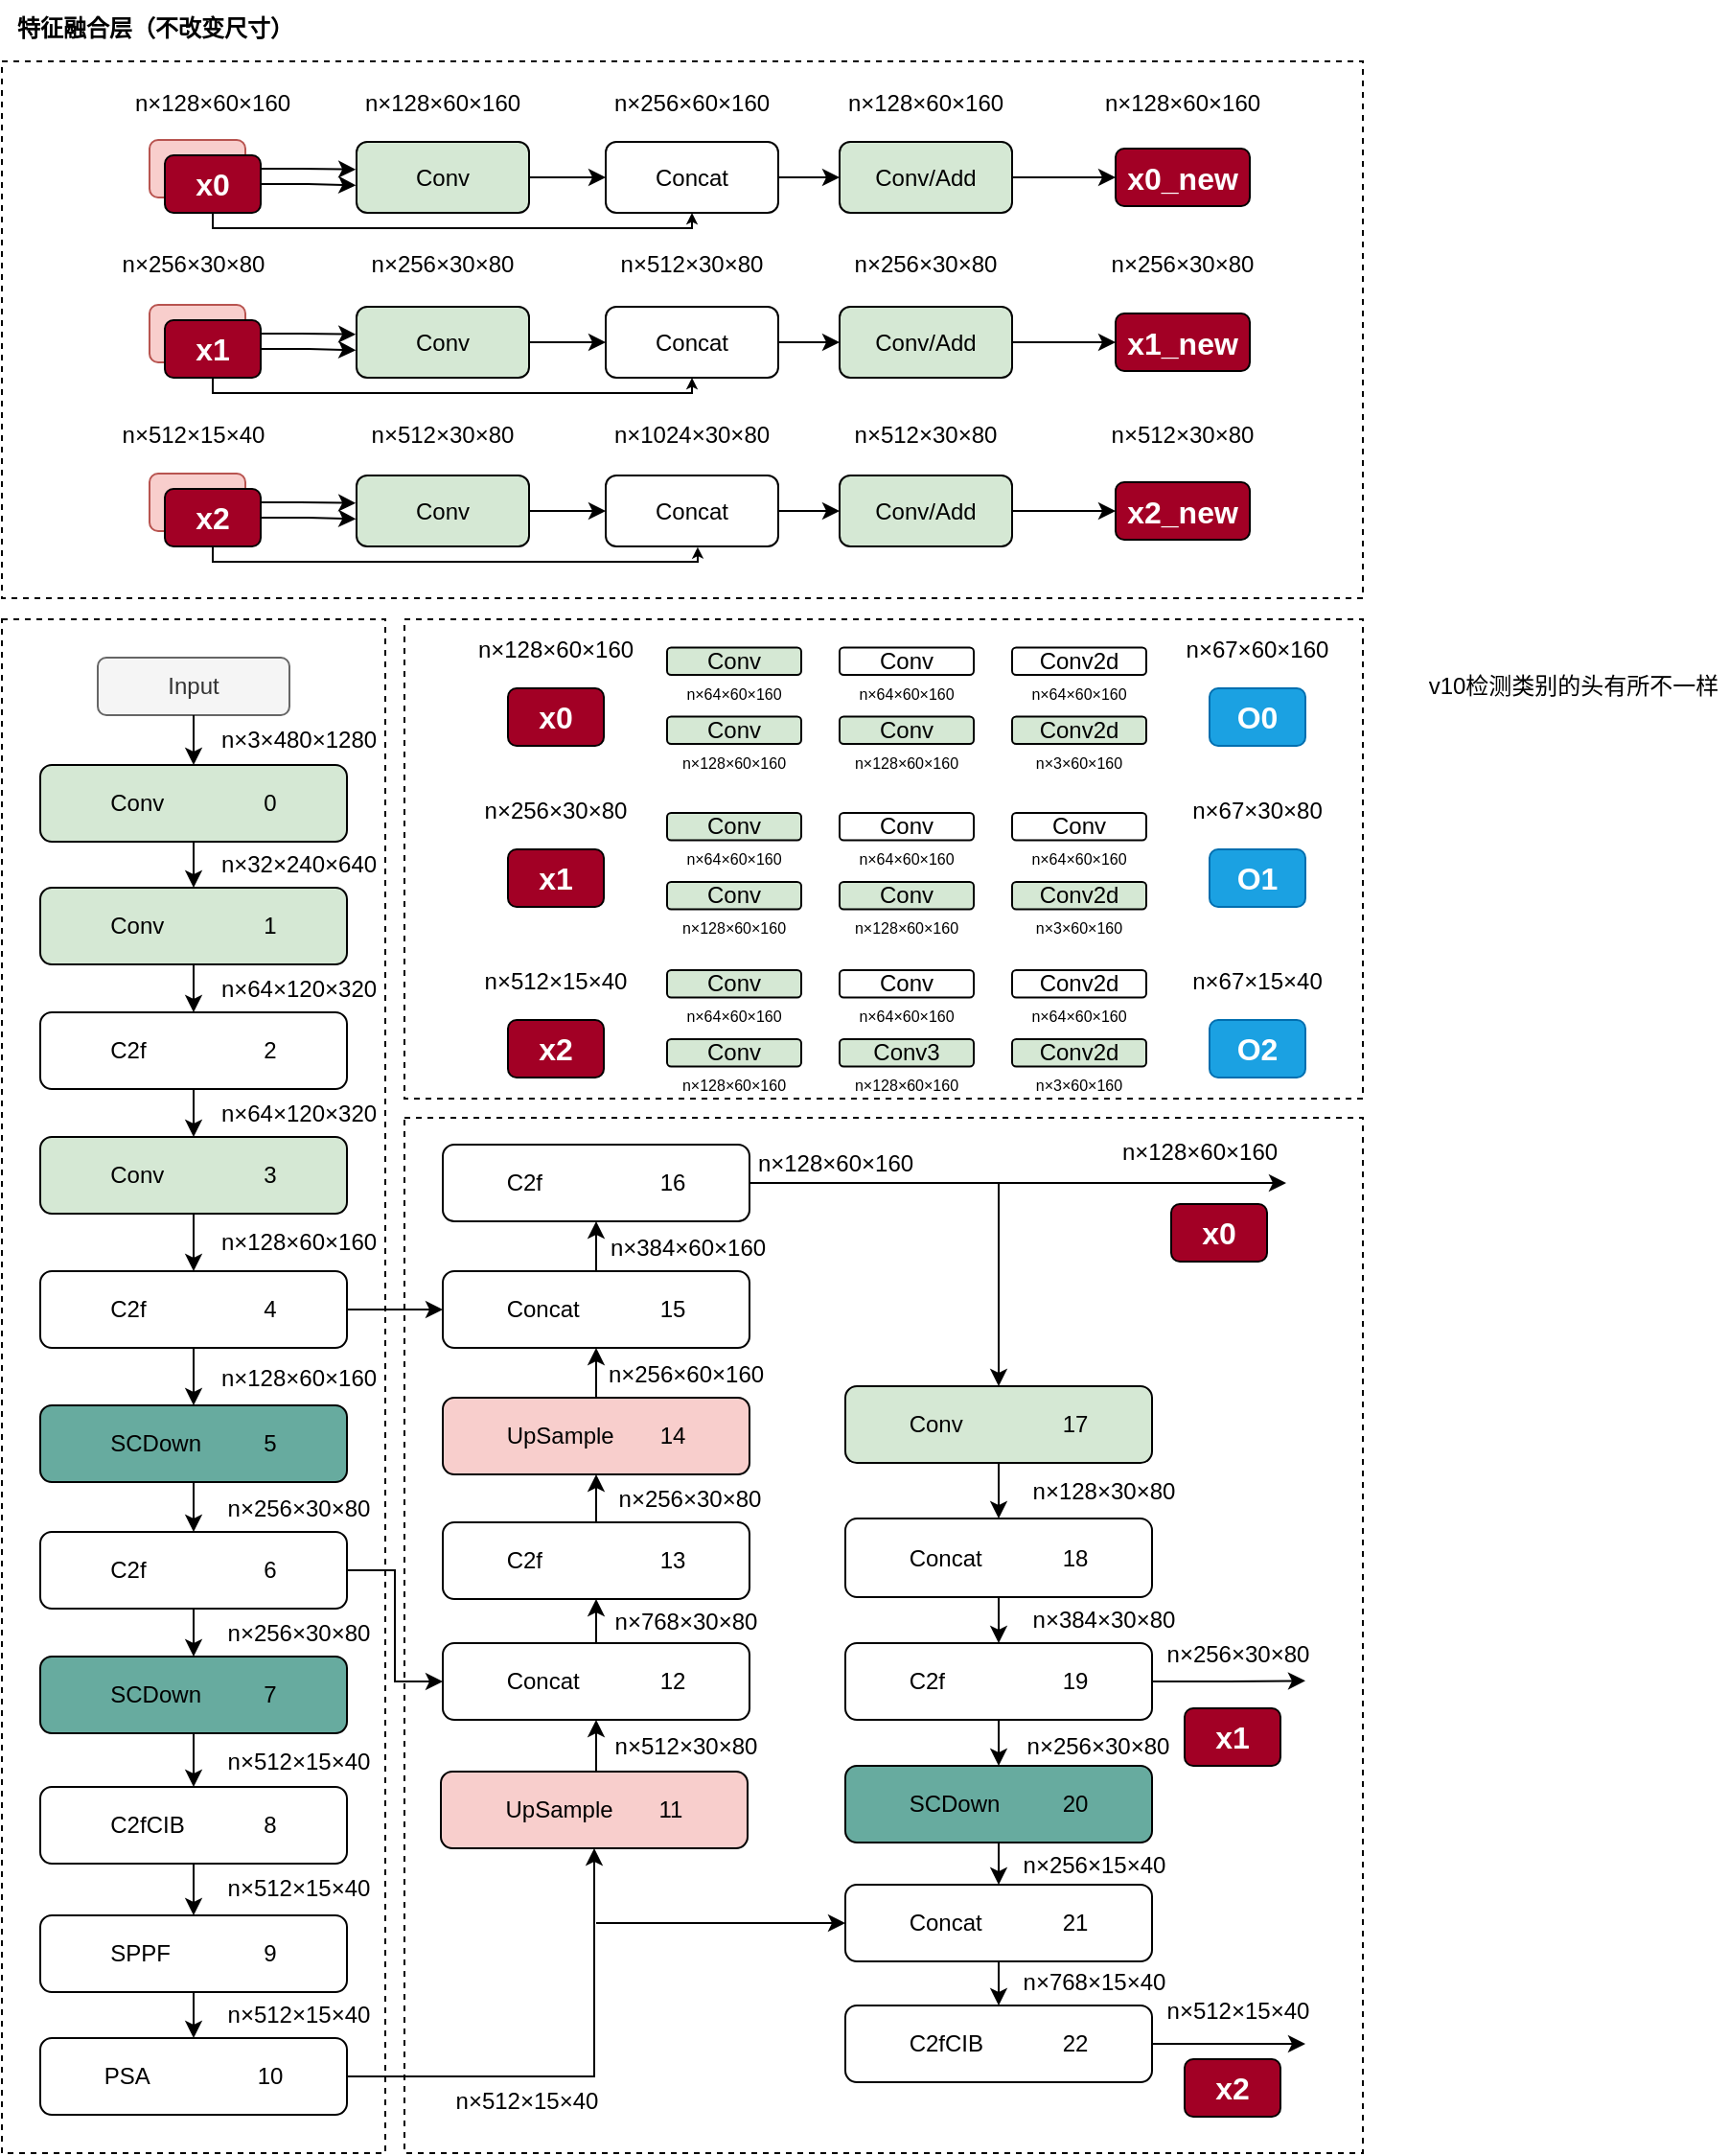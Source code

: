 <mxfile version="24.7.4">
  <diagram name="第 1 页" id="5r2KXyo5y4oEEhp4YL8M">
    <mxGraphModel dx="956" dy="923" grid="0" gridSize="10" guides="1" tooltips="1" connect="1" arrows="1" fold="1" page="0" pageScale="1" pageWidth="827" pageHeight="1169" math="0" shadow="0">
      <root>
        <mxCell id="0" />
        <mxCell id="1" parent="0" />
        <mxCell id="UFTgc7erwkiUBQOWYtQ9-176" value="" style="rounded=0;whiteSpace=wrap;html=1;dashed=1;movable=0;resizable=0;rotatable=0;deletable=0;editable=0;locked=1;connectable=0;" parent="1" vertex="1">
          <mxGeometry x="30" y="-221" width="710" height="280" as="geometry" />
        </mxCell>
        <mxCell id="UFTgc7erwkiUBQOWYtQ9-164" value="" style="rounded=0;whiteSpace=wrap;html=1;dashed=1;movable=1;resizable=1;rotatable=1;deletable=1;editable=1;locked=0;connectable=1;" parent="1" vertex="1">
          <mxGeometry x="240" y="330" width="500" height="540" as="geometry" />
        </mxCell>
        <mxCell id="UFTgc7erwkiUBQOWYtQ9-163" value="" style="rounded=0;whiteSpace=wrap;html=1;dashed=1;movable=1;resizable=1;rotatable=1;deletable=1;editable=1;locked=0;connectable=1;" parent="1" vertex="1">
          <mxGeometry x="30" y="70" width="200" height="800" as="geometry" />
        </mxCell>
        <mxCell id="UFTgc7erwkiUBQOWYtQ9-107" value="" style="rounded=0;whiteSpace=wrap;html=1;dashed=1;movable=1;resizable=1;rotatable=1;deletable=1;editable=1;locked=0;connectable=1;" parent="1" vertex="1">
          <mxGeometry x="240" y="70" width="500" height="250" as="geometry" />
        </mxCell>
        <mxCell id="UFTgc7erwkiUBQOWYtQ9-1" value="Conv&lt;span style=&quot;white-space: pre;&quot;&gt;&#x9;&lt;/span&gt;&lt;span style=&quot;white-space: pre;&quot;&gt;&#x9;&lt;/span&gt;0" style="rounded=1;whiteSpace=wrap;html=1;fillColor=#d5e8d4;strokeColor=#000000;fontFamily=Helvetica;" parent="1" vertex="1">
          <mxGeometry x="50" y="146" width="160" height="40" as="geometry" />
        </mxCell>
        <mxCell id="UFTgc7erwkiUBQOWYtQ9-2" value="Conv&lt;span style=&quot;white-space: pre;&quot;&gt;&#x9;&lt;/span&gt;&lt;span style=&quot;white-space: pre;&quot;&gt;&#x9;&lt;/span&gt;1" style="rounded=1;whiteSpace=wrap;html=1;fillColor=#d5e8d4;strokeColor=#000000;fontFamily=Helvetica;" parent="1" vertex="1">
          <mxGeometry x="50" y="210" width="160" height="40" as="geometry" />
        </mxCell>
        <mxCell id="UFTgc7erwkiUBQOWYtQ9-3" value="C2f&lt;span style=&quot;white-space: pre;&quot;&gt;&#x9;&lt;/span&gt;&lt;span style=&quot;white-space: pre;&quot;&gt;&#x9;&lt;/span&gt;&lt;span style=&quot;white-space: pre;&quot;&gt;&#x9;&lt;/span&gt;2" style="rounded=1;whiteSpace=wrap;html=1;fontFamily=Helvetica;" parent="1" vertex="1">
          <mxGeometry x="50" y="275" width="160" height="40" as="geometry" />
        </mxCell>
        <mxCell id="UFTgc7erwkiUBQOWYtQ9-4" value="" style="endArrow=classic;html=1;rounded=0;exitX=0.5;exitY=1;exitDx=0;exitDy=0;entryX=0.5;entryY=0;entryDx=0;entryDy=0;fontFamily=Helvetica;" parent="1" source="UFTgc7erwkiUBQOWYtQ9-1" target="UFTgc7erwkiUBQOWYtQ9-2" edge="1">
          <mxGeometry width="50" height="50" relative="1" as="geometry">
            <mxPoint x="300" y="280" as="sourcePoint" />
            <mxPoint x="350" y="230" as="targetPoint" />
          </mxGeometry>
        </mxCell>
        <mxCell id="UFTgc7erwkiUBQOWYtQ9-5" value="" style="endArrow=classic;html=1;rounded=0;exitX=0.5;exitY=1;exitDx=0;exitDy=0;entryX=0.5;entryY=0;entryDx=0;entryDy=0;fontFamily=Helvetica;" parent="1" source="UFTgc7erwkiUBQOWYtQ9-2" target="UFTgc7erwkiUBQOWYtQ9-3" edge="1">
          <mxGeometry width="50" height="50" relative="1" as="geometry">
            <mxPoint x="129.76" y="280" as="sourcePoint" />
            <mxPoint x="150" y="300" as="targetPoint" />
          </mxGeometry>
        </mxCell>
        <mxCell id="UFTgc7erwkiUBQOWYtQ9-7" value="n×32×240×640" style="text;html=1;align=center;verticalAlign=middle;whiteSpace=wrap;rounded=0;fontFamily=Helvetica;" parent="1" vertex="1">
          <mxGeometry x="140" y="188" width="90" height="20" as="geometry" />
        </mxCell>
        <mxCell id="UFTgc7erwkiUBQOWYtQ9-8" value="n×64×120×320" style="text;html=1;align=center;verticalAlign=middle;whiteSpace=wrap;rounded=0;fontFamily=Helvetica;" parent="1" vertex="1">
          <mxGeometry x="140" y="253" width="90" height="20" as="geometry" />
        </mxCell>
        <mxCell id="UFTgc7erwkiUBQOWYtQ9-9" value="n×3×480×1280" style="text;html=1;align=center;verticalAlign=middle;whiteSpace=wrap;rounded=0;fontFamily=Helvetica;" parent="1" vertex="1">
          <mxGeometry x="140" y="123" width="90" height="20" as="geometry" />
        </mxCell>
        <mxCell id="UFTgc7erwkiUBQOWYtQ9-10" value="Input" style="rounded=1;whiteSpace=wrap;html=1;fontFamily=Helvetica;fillColor=#f5f5f5;fontColor=#333333;strokeColor=#666666;" parent="1" vertex="1">
          <mxGeometry x="80" y="90" width="100" height="30" as="geometry" />
        </mxCell>
        <mxCell id="UFTgc7erwkiUBQOWYtQ9-11" value="" style="endArrow=classic;html=1;rounded=0;exitX=0.5;exitY=1;exitDx=0;exitDy=0;entryX=0.5;entryY=0;entryDx=0;entryDy=0;fontFamily=Helvetica;" parent="1" source="UFTgc7erwkiUBQOWYtQ9-10" target="UFTgc7erwkiUBQOWYtQ9-1" edge="1">
          <mxGeometry width="50" height="50" relative="1" as="geometry">
            <mxPoint x="49.43" y="100" as="sourcePoint" />
            <mxPoint x="49.43" y="140" as="targetPoint" />
          </mxGeometry>
        </mxCell>
        <mxCell id="UFTgc7erwkiUBQOWYtQ9-20" value="" style="edgeStyle=orthogonalEdgeStyle;rounded=0;orthogonalLoop=1;jettySize=auto;html=1;fontFamily=Helvetica;" parent="1" source="UFTgc7erwkiUBQOWYtQ9-12" target="UFTgc7erwkiUBQOWYtQ9-19" edge="1">
          <mxGeometry relative="1" as="geometry" />
        </mxCell>
        <mxCell id="UFTgc7erwkiUBQOWYtQ9-12" value="Conv&lt;span style=&quot;white-space: pre;&quot;&gt;&#x9;&lt;/span&gt;&lt;span style=&quot;white-space: pre;&quot;&gt;&#x9;&lt;/span&gt;3" style="rounded=1;whiteSpace=wrap;html=1;fillColor=#d5e8d4;strokeColor=#000000;fontFamily=Helvetica;" parent="1" vertex="1">
          <mxGeometry x="50" y="340" width="160" height="40" as="geometry" />
        </mxCell>
        <mxCell id="UFTgc7erwkiUBQOWYtQ9-13" value="" style="endArrow=classic;html=1;rounded=0;exitX=0.5;exitY=1;exitDx=0;exitDy=0;entryX=0.5;entryY=0;entryDx=0;entryDy=0;fontFamily=Helvetica;" parent="1" source="UFTgc7erwkiUBQOWYtQ9-3" target="UFTgc7erwkiUBQOWYtQ9-12" edge="1">
          <mxGeometry width="50" height="50" relative="1" as="geometry">
            <mxPoint x="129.71" y="340" as="sourcePoint" />
            <mxPoint x="130" y="370" as="targetPoint" />
          </mxGeometry>
        </mxCell>
        <mxCell id="UFTgc7erwkiUBQOWYtQ9-14" value="n×64×120×320" style="text;html=1;align=center;verticalAlign=middle;whiteSpace=wrap;rounded=0;fontFamily=Helvetica;" parent="1" vertex="1">
          <mxGeometry x="140" y="318" width="90" height="20" as="geometry" />
        </mxCell>
        <mxCell id="UFTgc7erwkiUBQOWYtQ9-22" value="" style="edgeStyle=orthogonalEdgeStyle;rounded=0;orthogonalLoop=1;jettySize=auto;html=1;fontFamily=Helvetica;" parent="1" source="UFTgc7erwkiUBQOWYtQ9-19" target="UFTgc7erwkiUBQOWYtQ9-21" edge="1">
          <mxGeometry relative="1" as="geometry" />
        </mxCell>
        <mxCell id="UFTgc7erwkiUBQOWYtQ9-60" style="edgeStyle=orthogonalEdgeStyle;rounded=0;orthogonalLoop=1;jettySize=auto;html=1;exitX=1;exitY=0.5;exitDx=0;exitDy=0;entryX=0;entryY=0.5;entryDx=0;entryDy=0;" parent="1" source="UFTgc7erwkiUBQOWYtQ9-19" target="UFTgc7erwkiUBQOWYtQ9-48" edge="1">
          <mxGeometry relative="1" as="geometry" />
        </mxCell>
        <mxCell id="UFTgc7erwkiUBQOWYtQ9-19" value="C2f&lt;span style=&quot;white-space: pre;&quot;&gt;&#x9;&lt;/span&gt;&lt;span style=&quot;white-space: pre;&quot;&gt;&#x9;&lt;/span&gt;&lt;span style=&quot;white-space: pre;&quot;&gt;&#x9;&lt;/span&gt;4" style="rounded=1;whiteSpace=wrap;html=1;fontFamily=Helvetica;" parent="1" vertex="1">
          <mxGeometry x="50" y="410" width="160" height="40" as="geometry" />
        </mxCell>
        <mxCell id="UFTgc7erwkiUBQOWYtQ9-24" value="" style="edgeStyle=orthogonalEdgeStyle;rounded=0;orthogonalLoop=1;jettySize=auto;html=1;fontFamily=Helvetica;" parent="1" source="UFTgc7erwkiUBQOWYtQ9-21" target="UFTgc7erwkiUBQOWYtQ9-23" edge="1">
          <mxGeometry relative="1" as="geometry" />
        </mxCell>
        <mxCell id="UFTgc7erwkiUBQOWYtQ9-21" value="SCDown&lt;span style=&quot;white-space: pre;&quot;&gt;&#x9;&lt;/span&gt;&lt;span style=&quot;white-space: pre;&quot;&gt;&#x9;&lt;/span&gt;5" style="rounded=1;whiteSpace=wrap;html=1;fillColor=#67AB9F;strokeColor=#000000;fontFamily=Helvetica;" parent="1" vertex="1">
          <mxGeometry x="50" y="480" width="160" height="40" as="geometry" />
        </mxCell>
        <mxCell id="UFTgc7erwkiUBQOWYtQ9-29" value="" style="edgeStyle=orthogonalEdgeStyle;rounded=0;orthogonalLoop=1;jettySize=auto;html=1;fontFamily=Helvetica;" parent="1" source="UFTgc7erwkiUBQOWYtQ9-23" target="UFTgc7erwkiUBQOWYtQ9-28" edge="1">
          <mxGeometry relative="1" as="geometry" />
        </mxCell>
        <mxCell id="UFTgc7erwkiUBQOWYtQ9-84" style="edgeStyle=orthogonalEdgeStyle;rounded=0;orthogonalLoop=1;jettySize=auto;html=1;exitX=1;exitY=0.5;exitDx=0;exitDy=0;entryX=0;entryY=0.5;entryDx=0;entryDy=0;" parent="1" source="UFTgc7erwkiUBQOWYtQ9-23" target="UFTgc7erwkiUBQOWYtQ9-45" edge="1">
          <mxGeometry relative="1" as="geometry" />
        </mxCell>
        <mxCell id="UFTgc7erwkiUBQOWYtQ9-23" value="C2f&lt;span style=&quot;white-space: pre;&quot;&gt;&#x9;&lt;/span&gt;&lt;span style=&quot;white-space: pre;&quot;&gt;&#x9;&lt;/span&gt;&lt;span style=&quot;white-space: pre;&quot;&gt;&#x9;&lt;/span&gt;6" style="rounded=1;whiteSpace=wrap;html=1;fontFamily=Helvetica;" parent="1" vertex="1">
          <mxGeometry x="50" y="546" width="160" height="40" as="geometry" />
        </mxCell>
        <mxCell id="UFTgc7erwkiUBQOWYtQ9-25" value="n×128×60×160" style="text;html=1;align=center;verticalAlign=middle;whiteSpace=wrap;rounded=0;fontFamily=Helvetica;" parent="1" vertex="1">
          <mxGeometry x="140" y="385" width="90" height="20" as="geometry" />
        </mxCell>
        <mxCell id="UFTgc7erwkiUBQOWYtQ9-26" value="n×128×60×160" style="text;html=1;align=center;verticalAlign=middle;whiteSpace=wrap;rounded=0;fontFamily=Helvetica;" parent="1" vertex="1">
          <mxGeometry x="140" y="456" width="90" height="20" as="geometry" />
        </mxCell>
        <mxCell id="UFTgc7erwkiUBQOWYtQ9-27" value="n×256×30×80" style="text;html=1;align=center;verticalAlign=middle;whiteSpace=wrap;rounded=0;fontFamily=Helvetica;" parent="1" vertex="1">
          <mxGeometry x="140" y="524" width="90" height="20" as="geometry" />
        </mxCell>
        <mxCell id="UFTgc7erwkiUBQOWYtQ9-31" value="" style="edgeStyle=orthogonalEdgeStyle;rounded=0;orthogonalLoop=1;jettySize=auto;html=1;fontFamily=Helvetica;" parent="1" source="UFTgc7erwkiUBQOWYtQ9-28" target="UFTgc7erwkiUBQOWYtQ9-30" edge="1">
          <mxGeometry relative="1" as="geometry" />
        </mxCell>
        <mxCell id="UFTgc7erwkiUBQOWYtQ9-28" value="SCDown&lt;span style=&quot;white-space: pre;&quot;&gt;&#x9;&lt;/span&gt;&lt;span style=&quot;white-space: pre;&quot;&gt;&#x9;&lt;/span&gt;7" style="rounded=1;whiteSpace=wrap;html=1;fontFamily=Helvetica;fillColor=#67AB9F;strokeColor=#000000;" parent="1" vertex="1">
          <mxGeometry x="50" y="611" width="160" height="40" as="geometry" />
        </mxCell>
        <mxCell id="UFTgc7erwkiUBQOWYtQ9-33" value="" style="edgeStyle=orthogonalEdgeStyle;rounded=0;orthogonalLoop=1;jettySize=auto;html=1;fontFamily=Helvetica;" parent="1" source="UFTgc7erwkiUBQOWYtQ9-30" target="UFTgc7erwkiUBQOWYtQ9-32" edge="1">
          <mxGeometry relative="1" as="geometry" />
        </mxCell>
        <mxCell id="UFTgc7erwkiUBQOWYtQ9-30" value="C2fCIB&lt;span style=&quot;white-space: pre;&quot;&gt;&#x9;&lt;/span&gt;&lt;span style=&quot;white-space: pre;&quot;&gt;&#x9;&lt;/span&gt;8" style="rounded=1;whiteSpace=wrap;html=1;fontFamily=Helvetica;" parent="1" vertex="1">
          <mxGeometry x="50" y="679" width="160" height="40" as="geometry" />
        </mxCell>
        <mxCell id="UFTgc7erwkiUBQOWYtQ9-38" value="" style="edgeStyle=orthogonalEdgeStyle;rounded=0;orthogonalLoop=1;jettySize=auto;html=1;" parent="1" source="UFTgc7erwkiUBQOWYtQ9-32" target="UFTgc7erwkiUBQOWYtQ9-37" edge="1">
          <mxGeometry relative="1" as="geometry" />
        </mxCell>
        <mxCell id="UFTgc7erwkiUBQOWYtQ9-32" value="SPPF&lt;span style=&quot;white-space: pre;&quot;&gt;&#x9;&lt;/span&gt;&lt;span style=&quot;white-space: pre;&quot;&gt;&#x9;&lt;/span&gt;9" style="rounded=1;whiteSpace=wrap;html=1;fontFamily=Helvetica;" parent="1" vertex="1">
          <mxGeometry x="50" y="746" width="160" height="40" as="geometry" />
        </mxCell>
        <mxCell id="UFTgc7erwkiUBQOWYtQ9-34" value="n×256×30×80" style="text;html=1;align=center;verticalAlign=middle;whiteSpace=wrap;rounded=0;fontFamily=Helvetica;" parent="1" vertex="1">
          <mxGeometry x="140" y="589" width="90" height="20" as="geometry" />
        </mxCell>
        <mxCell id="UFTgc7erwkiUBQOWYtQ9-35" value="n×512×15×40" style="text;html=1;align=center;verticalAlign=middle;whiteSpace=wrap;rounded=0;fontFamily=Helvetica;" parent="1" vertex="1">
          <mxGeometry x="140" y="656" width="90" height="20" as="geometry" />
        </mxCell>
        <mxCell id="UFTgc7erwkiUBQOWYtQ9-36" value="n×512×15×40" style="text;html=1;align=center;verticalAlign=middle;whiteSpace=wrap;rounded=0;fontFamily=Helvetica;" parent="1" vertex="1">
          <mxGeometry x="140" y="722" width="90" height="20" as="geometry" />
        </mxCell>
        <mxCell id="UFTgc7erwkiUBQOWYtQ9-82" style="edgeStyle=orthogonalEdgeStyle;rounded=0;orthogonalLoop=1;jettySize=auto;html=1;exitX=1;exitY=0.5;exitDx=0;exitDy=0;entryX=0.5;entryY=1;entryDx=0;entryDy=0;" parent="1" source="UFTgc7erwkiUBQOWYtQ9-37" target="UFTgc7erwkiUBQOWYtQ9-42" edge="1">
          <mxGeometry relative="1" as="geometry" />
        </mxCell>
        <mxCell id="UFTgc7erwkiUBQOWYtQ9-37" value="PSA&lt;span style=&quot;white-space: pre;&quot;&gt;&#x9;&lt;/span&gt;&lt;span style=&quot;white-space: pre;&quot;&gt;&#x9;&lt;/span&gt;&lt;span style=&quot;white-space: pre;&quot;&gt;&#x9;&lt;/span&gt;10" style="rounded=1;whiteSpace=wrap;html=1;fontFamily=Helvetica;" parent="1" vertex="1">
          <mxGeometry x="50" y="810" width="160" height="40" as="geometry" />
        </mxCell>
        <mxCell id="UFTgc7erwkiUBQOWYtQ9-40" value="n×512×15×40" style="text;html=1;align=center;verticalAlign=middle;whiteSpace=wrap;rounded=0;fontFamily=Helvetica;" parent="1" vertex="1">
          <mxGeometry x="140" y="788" width="90" height="20" as="geometry" />
        </mxCell>
        <mxCell id="UFTgc7erwkiUBQOWYtQ9-41" value="n×512×15×40" style="text;html=1;align=center;verticalAlign=middle;whiteSpace=wrap;rounded=0;fontFamily=Helvetica;" parent="1" vertex="1">
          <mxGeometry x="259" y="833" width="90" height="20" as="geometry" />
        </mxCell>
        <mxCell id="UFTgc7erwkiUBQOWYtQ9-51" style="edgeStyle=orthogonalEdgeStyle;rounded=0;orthogonalLoop=1;jettySize=auto;html=1;exitX=0.5;exitY=0;exitDx=0;exitDy=0;entryX=0.5;entryY=1;entryDx=0;entryDy=0;" parent="1" source="UFTgc7erwkiUBQOWYtQ9-42" target="UFTgc7erwkiUBQOWYtQ9-45" edge="1">
          <mxGeometry relative="1" as="geometry" />
        </mxCell>
        <mxCell id="UFTgc7erwkiUBQOWYtQ9-42" value="UpSample&lt;span style=&quot;white-space: pre;&quot;&gt;&#x9;&lt;/span&gt;11" style="rounded=1;whiteSpace=wrap;html=1;fontFamily=Helvetica;fillColor=#f8cecc;strokeColor=#000000;" parent="1" vertex="1">
          <mxGeometry x="259" y="671" width="160" height="40" as="geometry" />
        </mxCell>
        <mxCell id="UFTgc7erwkiUBQOWYtQ9-54" style="edgeStyle=orthogonalEdgeStyle;rounded=0;orthogonalLoop=1;jettySize=auto;html=1;exitX=0.5;exitY=0;exitDx=0;exitDy=0;entryX=0.5;entryY=1;entryDx=0;entryDy=0;" parent="1" source="UFTgc7erwkiUBQOWYtQ9-44" target="UFTgc7erwkiUBQOWYtQ9-46" edge="1">
          <mxGeometry relative="1" as="geometry" />
        </mxCell>
        <mxCell id="UFTgc7erwkiUBQOWYtQ9-44" value="&lt;span style=&quot;white-space: pre;&quot;&gt;&lt;span style=&quot;white-space: pre;&quot;&gt;C&lt;/span&gt;2f&lt;span style=&quot;white-space: pre;&quot;&gt;&#x9;&lt;/span&gt;&lt;span style=&quot;white-space: pre;&quot;&gt;&#x9;&lt;/span&gt;&#x9;&lt;/span&gt;13" style="rounded=1;whiteSpace=wrap;html=1;fontFamily=Helvetica;" parent="1" vertex="1">
          <mxGeometry x="260" y="541" width="160" height="40" as="geometry" />
        </mxCell>
        <mxCell id="UFTgc7erwkiUBQOWYtQ9-52" style="edgeStyle=orthogonalEdgeStyle;rounded=0;orthogonalLoop=1;jettySize=auto;html=1;exitX=0.5;exitY=0;exitDx=0;exitDy=0;entryX=0.5;entryY=1;entryDx=0;entryDy=0;" parent="1" source="UFTgc7erwkiUBQOWYtQ9-45" target="UFTgc7erwkiUBQOWYtQ9-44" edge="1">
          <mxGeometry relative="1" as="geometry" />
        </mxCell>
        <mxCell id="UFTgc7erwkiUBQOWYtQ9-45" value="Concat&lt;span style=&quot;white-space: pre;&quot;&gt;&#x9;&lt;/span&gt;&lt;span style=&quot;white-space: pre;&quot;&gt;&#x9;&lt;/span&gt;12" style="rounded=1;whiteSpace=wrap;html=1;fontFamily=Helvetica;" parent="1" vertex="1">
          <mxGeometry x="260" y="604" width="160" height="40" as="geometry" />
        </mxCell>
        <mxCell id="UFTgc7erwkiUBQOWYtQ9-49" style="edgeStyle=orthogonalEdgeStyle;rounded=0;orthogonalLoop=1;jettySize=auto;html=1;exitX=0.5;exitY=0;exitDx=0;exitDy=0;entryX=0.5;entryY=1;entryDx=0;entryDy=0;" parent="1" source="UFTgc7erwkiUBQOWYtQ9-46" target="UFTgc7erwkiUBQOWYtQ9-48" edge="1">
          <mxGeometry relative="1" as="geometry" />
        </mxCell>
        <mxCell id="UFTgc7erwkiUBQOWYtQ9-46" value="UpSample&lt;span style=&quot;white-space: pre;&quot;&gt;&#x9;&lt;/span&gt;14" style="rounded=1;whiteSpace=wrap;html=1;fontFamily=Helvetica;fillColor=#f8cecc;strokeColor=#000000;" parent="1" vertex="1">
          <mxGeometry x="260" y="476" width="160" height="40" as="geometry" />
        </mxCell>
        <mxCell id="UFTgc7erwkiUBQOWYtQ9-85" style="edgeStyle=orthogonalEdgeStyle;rounded=0;orthogonalLoop=1;jettySize=auto;html=1;exitX=1;exitY=0.5;exitDx=0;exitDy=0;entryX=0.5;entryY=0;entryDx=0;entryDy=0;" parent="1" source="UFTgc7erwkiUBQOWYtQ9-47" target="UFTgc7erwkiUBQOWYtQ9-65" edge="1">
          <mxGeometry relative="1" as="geometry" />
        </mxCell>
        <mxCell id="UFTgc7erwkiUBQOWYtQ9-166" style="edgeStyle=orthogonalEdgeStyle;rounded=0;orthogonalLoop=1;jettySize=auto;html=1;exitX=1;exitY=0.5;exitDx=0;exitDy=0;" parent="1" source="UFTgc7erwkiUBQOWYtQ9-47" edge="1">
          <mxGeometry relative="1" as="geometry">
            <mxPoint x="700" y="364" as="targetPoint" />
          </mxGeometry>
        </mxCell>
        <mxCell id="UFTgc7erwkiUBQOWYtQ9-47" value="&lt;span style=&quot;white-space: pre;&quot;&gt;&lt;span style=&quot;white-space: pre;&quot;&gt;C&lt;/span&gt;2f&lt;span style=&quot;white-space: pre;&quot;&gt;&#x9;&lt;/span&gt;&lt;span style=&quot;white-space: pre;&quot;&gt;&#x9;&lt;/span&gt;&#x9;&lt;/span&gt;16" style="rounded=1;whiteSpace=wrap;html=1;fontFamily=Helvetica;" parent="1" vertex="1">
          <mxGeometry x="260" y="344" width="160" height="40" as="geometry" />
        </mxCell>
        <mxCell id="UFTgc7erwkiUBQOWYtQ9-50" style="edgeStyle=orthogonalEdgeStyle;rounded=0;orthogonalLoop=1;jettySize=auto;html=1;exitX=0.5;exitY=0;exitDx=0;exitDy=0;entryX=0.5;entryY=1;entryDx=0;entryDy=0;" parent="1" target="UFTgc7erwkiUBQOWYtQ9-47" edge="1">
          <mxGeometry relative="1" as="geometry">
            <mxPoint x="340" y="418" as="sourcePoint" />
          </mxGeometry>
        </mxCell>
        <mxCell id="UFTgc7erwkiUBQOWYtQ9-48" value="Concat&lt;span style=&quot;white-space: pre;&quot;&gt;&#x9;&lt;/span&gt;&lt;span style=&quot;white-space: pre;&quot;&gt;&#x9;&lt;/span&gt;15" style="rounded=1;whiteSpace=wrap;html=1;fontFamily=Helvetica;" parent="1" vertex="1">
          <mxGeometry x="260" y="410" width="160" height="40" as="geometry" />
        </mxCell>
        <mxCell id="UFTgc7erwkiUBQOWYtQ9-55" value="n×512×30×80" style="text;html=1;align=center;verticalAlign=middle;whiteSpace=wrap;rounded=0;fontFamily=Helvetica;" parent="1" vertex="1">
          <mxGeometry x="342" y="648" width="90" height="20" as="geometry" />
        </mxCell>
        <mxCell id="UFTgc7erwkiUBQOWYtQ9-56" value="n×768×30×80" style="text;html=1;align=center;verticalAlign=middle;whiteSpace=wrap;rounded=0;fontFamily=Helvetica;" parent="1" vertex="1">
          <mxGeometry x="342" y="583" width="90" height="20" as="geometry" />
        </mxCell>
        <mxCell id="UFTgc7erwkiUBQOWYtQ9-57" value="n×256×30×80" style="text;html=1;align=center;verticalAlign=middle;whiteSpace=wrap;rounded=0;fontFamily=Helvetica;" parent="1" vertex="1">
          <mxGeometry x="344" y="519" width="90" height="20" as="geometry" />
        </mxCell>
        <mxCell id="UFTgc7erwkiUBQOWYtQ9-58" value="n×256×60×160" style="text;html=1;align=center;verticalAlign=middle;whiteSpace=wrap;rounded=0;fontFamily=Helvetica;" parent="1" vertex="1">
          <mxGeometry x="342" y="454" width="90" height="20" as="geometry" />
        </mxCell>
        <mxCell id="UFTgc7erwkiUBQOWYtQ9-59" value="n×384×60×160" style="text;html=1;align=center;verticalAlign=middle;whiteSpace=wrap;rounded=0;fontFamily=Helvetica;" parent="1" vertex="1">
          <mxGeometry x="343" y="388" width="90" height="20" as="geometry" />
        </mxCell>
        <mxCell id="UFTgc7erwkiUBQOWYtQ9-61" value="n×128×60×160" style="text;html=1;align=center;verticalAlign=middle;whiteSpace=wrap;rounded=0;fontFamily=Helvetica;" parent="1" vertex="1">
          <mxGeometry x="420" y="344" width="90" height="20" as="geometry" />
        </mxCell>
        <mxCell id="UFTgc7erwkiUBQOWYtQ9-75" style="edgeStyle=orthogonalEdgeStyle;rounded=0;orthogonalLoop=1;jettySize=auto;html=1;exitX=0.5;exitY=1;exitDx=0;exitDy=0;entryX=0.5;entryY=0;entryDx=0;entryDy=0;" parent="1" source="UFTgc7erwkiUBQOWYtQ9-64" target="UFTgc7erwkiUBQOWYtQ9-68" edge="1">
          <mxGeometry relative="1" as="geometry" />
        </mxCell>
        <mxCell id="UFTgc7erwkiUBQOWYtQ9-167" style="edgeStyle=orthogonalEdgeStyle;rounded=0;orthogonalLoop=1;jettySize=auto;html=1;exitX=1;exitY=0.5;exitDx=0;exitDy=0;" parent="1" source="UFTgc7erwkiUBQOWYtQ9-64" edge="1">
          <mxGeometry relative="1" as="geometry">
            <mxPoint x="710" y="623.667" as="targetPoint" />
          </mxGeometry>
        </mxCell>
        <mxCell id="UFTgc7erwkiUBQOWYtQ9-64" value="C2f&lt;span style=&quot;white-space: pre;&quot;&gt;&#x9;&lt;span style=&quot;white-space: pre;&quot;&gt;&#x9;&lt;/span&gt;&lt;/span&gt;&lt;span style=&quot;white-space: pre;&quot;&gt;&#x9;&lt;/span&gt;19" style="rounded=1;whiteSpace=wrap;html=1;fontFamily=Helvetica;" parent="1" vertex="1">
          <mxGeometry x="470" y="604" width="160" height="40" as="geometry" />
        </mxCell>
        <mxCell id="UFTgc7erwkiUBQOWYtQ9-71" style="edgeStyle=orthogonalEdgeStyle;rounded=0;orthogonalLoop=1;jettySize=auto;html=1;exitX=0.5;exitY=1;exitDx=0;exitDy=0;entryX=0.5;entryY=0;entryDx=0;entryDy=0;" parent="1" source="UFTgc7erwkiUBQOWYtQ9-65" target="UFTgc7erwkiUBQOWYtQ9-66" edge="1">
          <mxGeometry relative="1" as="geometry" />
        </mxCell>
        <mxCell id="UFTgc7erwkiUBQOWYtQ9-65" value="&lt;span style=&quot;white-space: pre;&quot;&gt;&lt;span style=&quot;white-space: pre;&quot;&gt;Conv&lt;/span&gt;&lt;span style=&quot;white-space: pre;&quot;&gt;&#x9;&lt;/span&gt;&#x9;&lt;/span&gt;17" style="rounded=1;whiteSpace=wrap;html=1;fontFamily=Helvetica;fillColor=#d5e8d4;strokeColor=#000000;" parent="1" vertex="1">
          <mxGeometry x="470" y="470" width="160" height="40" as="geometry" />
        </mxCell>
        <mxCell id="UFTgc7erwkiUBQOWYtQ9-73" style="edgeStyle=orthogonalEdgeStyle;rounded=0;orthogonalLoop=1;jettySize=auto;html=1;exitX=0.5;exitY=1;exitDx=0;exitDy=0;entryX=0.5;entryY=0;entryDx=0;entryDy=0;" parent="1" source="UFTgc7erwkiUBQOWYtQ9-66" target="UFTgc7erwkiUBQOWYtQ9-64" edge="1">
          <mxGeometry relative="1" as="geometry" />
        </mxCell>
        <mxCell id="UFTgc7erwkiUBQOWYtQ9-66" value="Concat&lt;span style=&quot;white-space: pre;&quot;&gt;&#x9;&lt;/span&gt;&lt;span style=&quot;white-space: pre;&quot;&gt;&#x9;&lt;/span&gt;18" style="rounded=1;whiteSpace=wrap;html=1;fontFamily=Helvetica;" parent="1" vertex="1">
          <mxGeometry x="470" y="539" width="160" height="41" as="geometry" />
        </mxCell>
        <mxCell id="UFTgc7erwkiUBQOWYtQ9-90" style="edgeStyle=orthogonalEdgeStyle;rounded=0;orthogonalLoop=1;jettySize=auto;html=1;exitX=1;exitY=0.5;exitDx=0;exitDy=0;" parent="1" source="UFTgc7erwkiUBQOWYtQ9-67" edge="1">
          <mxGeometry relative="1" as="geometry">
            <mxPoint x="710" y="813" as="targetPoint" />
          </mxGeometry>
        </mxCell>
        <mxCell id="UFTgc7erwkiUBQOWYtQ9-67" value="C2fCIB&lt;span style=&quot;white-space: pre;&quot;&gt;&lt;span style=&quot;white-space: pre;&quot;&gt;&#x9;&lt;/span&gt;&lt;/span&gt;&lt;span style=&quot;white-space: pre;&quot;&gt;&#x9;&lt;/span&gt;22" style="rounded=1;whiteSpace=wrap;html=1;fontFamily=Helvetica;" parent="1" vertex="1">
          <mxGeometry x="470" y="793" width="160" height="40" as="geometry" />
        </mxCell>
        <mxCell id="UFTgc7erwkiUBQOWYtQ9-76" style="edgeStyle=orthogonalEdgeStyle;rounded=0;orthogonalLoop=1;jettySize=auto;html=1;exitX=0.5;exitY=1;exitDx=0;exitDy=0;entryX=0.5;entryY=0;entryDx=0;entryDy=0;" parent="1" source="UFTgc7erwkiUBQOWYtQ9-68" target="UFTgc7erwkiUBQOWYtQ9-69" edge="1">
          <mxGeometry relative="1" as="geometry" />
        </mxCell>
        <mxCell id="UFTgc7erwkiUBQOWYtQ9-68" value="&lt;span style=&quot;white-space: pre;&quot;&gt;&lt;span style=&quot;white-space: pre;&quot;&gt;SCDown&#x9;&lt;/span&gt;&#x9;20&lt;/span&gt;" style="rounded=1;whiteSpace=wrap;html=1;fontFamily=Helvetica;fillColor=#67AB9F;strokeColor=#000000;" parent="1" vertex="1">
          <mxGeometry x="470" y="668" width="160" height="40" as="geometry" />
        </mxCell>
        <mxCell id="UFTgc7erwkiUBQOWYtQ9-77" style="edgeStyle=orthogonalEdgeStyle;rounded=0;orthogonalLoop=1;jettySize=auto;html=1;exitX=0.5;exitY=1;exitDx=0;exitDy=0;entryX=0.5;entryY=0;entryDx=0;entryDy=0;" parent="1" source="UFTgc7erwkiUBQOWYtQ9-69" target="UFTgc7erwkiUBQOWYtQ9-67" edge="1">
          <mxGeometry relative="1" as="geometry" />
        </mxCell>
        <mxCell id="UFTgc7erwkiUBQOWYtQ9-69" value="Concat&lt;span style=&quot;white-space: pre;&quot;&gt;&#x9;&lt;/span&gt;&lt;span style=&quot;white-space: pre;&quot;&gt;&#x9;&lt;/span&gt;21" style="rounded=1;whiteSpace=wrap;html=1;fontFamily=Helvetica;" parent="1" vertex="1">
          <mxGeometry x="470" y="730" width="160" height="40" as="geometry" />
        </mxCell>
        <mxCell id="UFTgc7erwkiUBQOWYtQ9-72" value="n×128×30×80" style="text;html=1;align=center;verticalAlign=middle;whiteSpace=wrap;rounded=0;fontFamily=Helvetica;" parent="1" vertex="1">
          <mxGeometry x="560" y="515" width="90" height="20" as="geometry" />
        </mxCell>
        <mxCell id="UFTgc7erwkiUBQOWYtQ9-74" value="n×384×30×80" style="text;html=1;align=center;verticalAlign=middle;whiteSpace=wrap;rounded=0;fontFamily=Helvetica;" parent="1" vertex="1">
          <mxGeometry x="560" y="582" width="90" height="20" as="geometry" />
        </mxCell>
        <mxCell id="UFTgc7erwkiUBQOWYtQ9-79" value="n×256×30×80" style="text;html=1;align=center;verticalAlign=middle;whiteSpace=wrap;rounded=0;fontFamily=Helvetica;" parent="1" vertex="1">
          <mxGeometry x="557" y="648" width="90" height="20" as="geometry" />
        </mxCell>
        <mxCell id="UFTgc7erwkiUBQOWYtQ9-80" value="n×256×15×40" style="text;html=1;align=center;verticalAlign=middle;whiteSpace=wrap;rounded=0;fontFamily=Helvetica;" parent="1" vertex="1">
          <mxGeometry x="555" y="710" width="90" height="20" as="geometry" />
        </mxCell>
        <mxCell id="UFTgc7erwkiUBQOWYtQ9-87" value="n×768×15×40" style="text;html=1;align=center;verticalAlign=middle;whiteSpace=wrap;rounded=0;fontFamily=Helvetica;" parent="1" vertex="1">
          <mxGeometry x="555" y="771" width="90" height="20" as="geometry" />
        </mxCell>
        <mxCell id="UFTgc7erwkiUBQOWYtQ9-88" value="n×512×15×40" style="text;html=1;align=center;verticalAlign=middle;whiteSpace=wrap;rounded=0;fontFamily=Helvetica;" parent="1" vertex="1">
          <mxGeometry x="630" y="786" width="90" height="20" as="geometry" />
        </mxCell>
        <mxCell id="UFTgc7erwkiUBQOWYtQ9-93" value="n×256×30×80" style="text;html=1;align=center;verticalAlign=middle;whiteSpace=wrap;rounded=0;fontFamily=Helvetica;" parent="1" vertex="1">
          <mxGeometry x="630" y="600" width="90" height="20" as="geometry" />
        </mxCell>
        <mxCell id="UFTgc7erwkiUBQOWYtQ9-95" value="n×128×60×160" style="text;html=1;align=center;verticalAlign=middle;whiteSpace=wrap;rounded=0;fontFamily=Helvetica;" parent="1" vertex="1">
          <mxGeometry x="610" y="338" width="90" height="20" as="geometry" />
        </mxCell>
        <mxCell id="UFTgc7erwkiUBQOWYtQ9-97" value="x0" style="rounded=1;whiteSpace=wrap;html=1;fillColor=#a20025;fontColor=#ffffff;strokeColor=#000000;fontSize=16;fontStyle=1" parent="1" vertex="1">
          <mxGeometry x="640" y="375" width="50" height="30" as="geometry" />
        </mxCell>
        <mxCell id="UFTgc7erwkiUBQOWYtQ9-98" value="x1" style="rounded=1;whiteSpace=wrap;html=1;fillColor=#a20025;fontColor=#ffffff;strokeColor=#000000;fontSize=16;fontStyle=1" parent="1" vertex="1">
          <mxGeometry x="647" y="638" width="50" height="30" as="geometry" />
        </mxCell>
        <mxCell id="UFTgc7erwkiUBQOWYtQ9-99" value="x2" style="rounded=1;whiteSpace=wrap;html=1;fillColor=#a20025;fontColor=#ffffff;strokeColor=#000000;fontSize=16;fontStyle=1" parent="1" vertex="1">
          <mxGeometry x="647" y="821" width="50" height="30" as="geometry" />
        </mxCell>
        <mxCell id="UFTgc7erwkiUBQOWYtQ9-100" value="n×128×60×160" style="text;html=1;align=center;verticalAlign=middle;whiteSpace=wrap;rounded=0;fontFamily=Helvetica;" parent="1" vertex="1">
          <mxGeometry x="274" y="76" width="90" height="20" as="geometry" />
        </mxCell>
        <mxCell id="UFTgc7erwkiUBQOWYtQ9-101" value="x0" style="rounded=1;whiteSpace=wrap;html=1;fillColor=#a20025;fontColor=#ffffff;strokeColor=#000000;fontSize=16;fontStyle=1" parent="1" vertex="1">
          <mxGeometry x="294" y="106" width="50" height="30" as="geometry" />
        </mxCell>
        <mxCell id="UFTgc7erwkiUBQOWYtQ9-102" value="n×256×30×80" style="text;html=1;align=center;verticalAlign=middle;whiteSpace=wrap;rounded=0;fontFamily=Helvetica;" parent="1" vertex="1">
          <mxGeometry x="274" y="160" width="90" height="20" as="geometry" />
        </mxCell>
        <mxCell id="UFTgc7erwkiUBQOWYtQ9-103" value="x1" style="rounded=1;whiteSpace=wrap;html=1;fillColor=#a20025;fontColor=#ffffff;strokeColor=#000000;fontSize=16;fontStyle=1" parent="1" vertex="1">
          <mxGeometry x="294" y="190" width="50" height="30" as="geometry" />
        </mxCell>
        <mxCell id="UFTgc7erwkiUBQOWYtQ9-105" value="n×512×15×40" style="text;html=1;align=center;verticalAlign=middle;whiteSpace=wrap;rounded=0;fontFamily=Helvetica;" parent="1" vertex="1">
          <mxGeometry x="274" y="249" width="90" height="20" as="geometry" />
        </mxCell>
        <mxCell id="UFTgc7erwkiUBQOWYtQ9-106" value="x2" style="rounded=1;whiteSpace=wrap;html=1;fillColor=#a20025;fontColor=#ffffff;strokeColor=#000000;fontSize=16;fontStyle=1" parent="1" vertex="1">
          <mxGeometry x="294" y="279" width="50" height="30" as="geometry" />
        </mxCell>
        <mxCell id="UFTgc7erwkiUBQOWYtQ9-108" value="Conv" style="rounded=1;whiteSpace=wrap;html=1;fillColor=#d5e8d4;strokeColor=#000000;fontFamily=Helvetica;" parent="1" vertex="1">
          <mxGeometry x="377" y="84.75" width="70" height="14.25" as="geometry" />
        </mxCell>
        <mxCell id="UFTgc7erwkiUBQOWYtQ9-109" value="Conv" style="rounded=1;whiteSpace=wrap;html=1;fontFamily=Helvetica;" parent="1" vertex="1">
          <mxGeometry x="467" y="84.75" width="70" height="14.25" as="geometry" />
        </mxCell>
        <mxCell id="UFTgc7erwkiUBQOWYtQ9-110" value="Conv2d" style="rounded=1;whiteSpace=wrap;html=1;fontFamily=Helvetica;" parent="1" vertex="1">
          <mxGeometry x="557" y="84.75" width="70" height="14.25" as="geometry" />
        </mxCell>
        <mxCell id="UFTgc7erwkiUBQOWYtQ9-117" value="n×64×60×160" style="text;html=1;align=center;verticalAlign=middle;whiteSpace=wrap;rounded=0;fontFamily=Helvetica;fontSize=8;" parent="1" vertex="1">
          <mxGeometry x="367" y="99" width="90" height="20" as="geometry" />
        </mxCell>
        <mxCell id="UFTgc7erwkiUBQOWYtQ9-118" value="n×64×60×160" style="text;html=1;align=center;verticalAlign=middle;whiteSpace=wrap;rounded=0;fontFamily=Helvetica;fontSize=8;" parent="1" vertex="1">
          <mxGeometry x="457" y="99" width="90" height="20" as="geometry" />
        </mxCell>
        <mxCell id="UFTgc7erwkiUBQOWYtQ9-119" value="n×64×60×160" style="text;html=1;align=center;verticalAlign=middle;whiteSpace=wrap;rounded=0;fontFamily=Helvetica;fontSize=8;" parent="1" vertex="1">
          <mxGeometry x="547" y="99" width="90" height="20" as="geometry" />
        </mxCell>
        <mxCell id="UFTgc7erwkiUBQOWYtQ9-126" value="Conv" style="rounded=1;whiteSpace=wrap;html=1;fillColor=#d5e8d4;strokeColor=#000000;fontFamily=Helvetica;" parent="1" vertex="1">
          <mxGeometry x="377" y="120.75" width="70" height="14.25" as="geometry" />
        </mxCell>
        <mxCell id="UFTgc7erwkiUBQOWYtQ9-127" value="Conv" style="rounded=1;whiteSpace=wrap;html=1;fillColor=#d5e8d4;strokeColor=#000000;fontFamily=Helvetica;" parent="1" vertex="1">
          <mxGeometry x="467" y="120.75" width="70" height="14.25" as="geometry" />
        </mxCell>
        <mxCell id="UFTgc7erwkiUBQOWYtQ9-128" value="Conv2d" style="rounded=1;whiteSpace=wrap;html=1;fillColor=#d5e8d4;strokeColor=#000000;fontFamily=Helvetica;" parent="1" vertex="1">
          <mxGeometry x="557" y="120.75" width="70" height="14.25" as="geometry" />
        </mxCell>
        <mxCell id="UFTgc7erwkiUBQOWYtQ9-129" value="n×128×60×160" style="text;html=1;align=center;verticalAlign=middle;whiteSpace=wrap;rounded=0;fontFamily=Helvetica;fontSize=8;" parent="1" vertex="1">
          <mxGeometry x="367" y="135" width="90" height="20" as="geometry" />
        </mxCell>
        <mxCell id="UFTgc7erwkiUBQOWYtQ9-130" value="n×128×60×160" style="text;html=1;align=center;verticalAlign=middle;whiteSpace=wrap;rounded=0;fontFamily=Helvetica;fontSize=8;" parent="1" vertex="1">
          <mxGeometry x="457" y="135" width="90" height="20" as="geometry" />
        </mxCell>
        <mxCell id="UFTgc7erwkiUBQOWYtQ9-131" value="n×3×60×160" style="text;html=1;align=center;verticalAlign=middle;whiteSpace=wrap;rounded=0;fontFamily=Helvetica;fontSize=8;" parent="1" vertex="1">
          <mxGeometry x="547" y="135" width="90" height="20" as="geometry" />
        </mxCell>
        <mxCell id="UFTgc7erwkiUBQOWYtQ9-132" value="Conv" style="rounded=1;whiteSpace=wrap;html=1;fillColor=#d5e8d4;strokeColor=#000000;fontFamily=Helvetica;" parent="1" vertex="1">
          <mxGeometry x="377" y="171" width="70" height="14.25" as="geometry" />
        </mxCell>
        <mxCell id="UFTgc7erwkiUBQOWYtQ9-133" value="Conv" style="rounded=1;whiteSpace=wrap;html=1;fontFamily=Helvetica;" parent="1" vertex="1">
          <mxGeometry x="467" y="171" width="70" height="14.25" as="geometry" />
        </mxCell>
        <mxCell id="UFTgc7erwkiUBQOWYtQ9-134" value="Conv" style="rounded=1;whiteSpace=wrap;html=1;fontFamily=Helvetica;" parent="1" vertex="1">
          <mxGeometry x="557" y="171" width="70" height="14.25" as="geometry" />
        </mxCell>
        <mxCell id="UFTgc7erwkiUBQOWYtQ9-135" value="n×64×60×160" style="text;html=1;align=center;verticalAlign=middle;whiteSpace=wrap;rounded=0;fontFamily=Helvetica;fontSize=8;" parent="1" vertex="1">
          <mxGeometry x="367" y="185.25" width="90" height="20" as="geometry" />
        </mxCell>
        <mxCell id="UFTgc7erwkiUBQOWYtQ9-136" value="n×64×60×160" style="text;html=1;align=center;verticalAlign=middle;whiteSpace=wrap;rounded=0;fontFamily=Helvetica;fontSize=8;" parent="1" vertex="1">
          <mxGeometry x="457" y="185.25" width="90" height="20" as="geometry" />
        </mxCell>
        <mxCell id="UFTgc7erwkiUBQOWYtQ9-137" value="n×64×60×160" style="text;html=1;align=center;verticalAlign=middle;whiteSpace=wrap;rounded=0;fontFamily=Helvetica;fontSize=8;" parent="1" vertex="1">
          <mxGeometry x="547" y="185.25" width="90" height="20" as="geometry" />
        </mxCell>
        <mxCell id="UFTgc7erwkiUBQOWYtQ9-138" value="Conv" style="rounded=1;whiteSpace=wrap;html=1;fillColor=#d5e8d4;strokeColor=#000000;fontFamily=Helvetica;" parent="1" vertex="1">
          <mxGeometry x="377" y="207" width="70" height="14.25" as="geometry" />
        </mxCell>
        <mxCell id="UFTgc7erwkiUBQOWYtQ9-139" value="Conv" style="rounded=1;whiteSpace=wrap;html=1;fillColor=#d5e8d4;strokeColor=#000000;fontFamily=Helvetica;" parent="1" vertex="1">
          <mxGeometry x="467" y="207" width="70" height="14.25" as="geometry" />
        </mxCell>
        <mxCell id="UFTgc7erwkiUBQOWYtQ9-140" value="Conv2d" style="rounded=1;whiteSpace=wrap;html=1;fillColor=#d5e8d4;strokeColor=#000000;fontFamily=Helvetica;" parent="1" vertex="1">
          <mxGeometry x="557" y="207" width="70" height="14.25" as="geometry" />
        </mxCell>
        <mxCell id="UFTgc7erwkiUBQOWYtQ9-141" value="n×128×60×160" style="text;html=1;align=center;verticalAlign=middle;whiteSpace=wrap;rounded=0;fontFamily=Helvetica;fontSize=8;" parent="1" vertex="1">
          <mxGeometry x="367" y="221.25" width="90" height="20" as="geometry" />
        </mxCell>
        <mxCell id="UFTgc7erwkiUBQOWYtQ9-142" value="n×128×60×160" style="text;html=1;align=center;verticalAlign=middle;whiteSpace=wrap;rounded=0;fontFamily=Helvetica;fontSize=8;" parent="1" vertex="1">
          <mxGeometry x="457" y="221.25" width="90" height="20" as="geometry" />
        </mxCell>
        <mxCell id="UFTgc7erwkiUBQOWYtQ9-143" value="n×3×60×160" style="text;html=1;align=center;verticalAlign=middle;whiteSpace=wrap;rounded=0;fontFamily=Helvetica;fontSize=8;" parent="1" vertex="1">
          <mxGeometry x="547" y="221.25" width="90" height="20" as="geometry" />
        </mxCell>
        <mxCell id="UFTgc7erwkiUBQOWYtQ9-144" value="Conv" style="rounded=1;whiteSpace=wrap;html=1;fillColor=#d5e8d4;strokeColor=#000000;fontFamily=Helvetica;" parent="1" vertex="1">
          <mxGeometry x="377" y="253" width="70" height="14.25" as="geometry" />
        </mxCell>
        <mxCell id="UFTgc7erwkiUBQOWYtQ9-145" value="Conv" style="rounded=1;whiteSpace=wrap;html=1;fontFamily=Helvetica;" parent="1" vertex="1">
          <mxGeometry x="467" y="253" width="70" height="14.25" as="geometry" />
        </mxCell>
        <mxCell id="UFTgc7erwkiUBQOWYtQ9-146" value="Conv2d" style="rounded=1;whiteSpace=wrap;html=1;fontFamily=Helvetica;" parent="1" vertex="1">
          <mxGeometry x="557" y="253" width="70" height="14.25" as="geometry" />
        </mxCell>
        <mxCell id="UFTgc7erwkiUBQOWYtQ9-147" value="n×64×60×160" style="text;html=1;align=center;verticalAlign=middle;whiteSpace=wrap;rounded=0;fontFamily=Helvetica;fontSize=8;" parent="1" vertex="1">
          <mxGeometry x="367" y="267.25" width="90" height="20" as="geometry" />
        </mxCell>
        <mxCell id="UFTgc7erwkiUBQOWYtQ9-148" value="n×64×60×160" style="text;html=1;align=center;verticalAlign=middle;whiteSpace=wrap;rounded=0;fontFamily=Helvetica;fontSize=8;" parent="1" vertex="1">
          <mxGeometry x="457" y="267.25" width="90" height="20" as="geometry" />
        </mxCell>
        <mxCell id="UFTgc7erwkiUBQOWYtQ9-149" value="n×64×60×160" style="text;html=1;align=center;verticalAlign=middle;whiteSpace=wrap;rounded=0;fontFamily=Helvetica;fontSize=8;" parent="1" vertex="1">
          <mxGeometry x="547" y="267.25" width="90" height="20" as="geometry" />
        </mxCell>
        <mxCell id="UFTgc7erwkiUBQOWYtQ9-150" value="Conv" style="rounded=1;whiteSpace=wrap;html=1;fillColor=#d5e8d4;strokeColor=#000000;fontFamily=Helvetica;" parent="1" vertex="1">
          <mxGeometry x="377" y="289" width="70" height="14.25" as="geometry" />
        </mxCell>
        <mxCell id="UFTgc7erwkiUBQOWYtQ9-151" value="Conv3" style="rounded=1;whiteSpace=wrap;html=1;fillColor=#d5e8d4;strokeColor=#000000;fontFamily=Helvetica;" parent="1" vertex="1">
          <mxGeometry x="467" y="289" width="70" height="14.25" as="geometry" />
        </mxCell>
        <mxCell id="UFTgc7erwkiUBQOWYtQ9-152" value="Conv2d" style="rounded=1;whiteSpace=wrap;html=1;fillColor=#d5e8d4;strokeColor=#000000;fontFamily=Helvetica;" parent="1" vertex="1">
          <mxGeometry x="557" y="289" width="70" height="14.25" as="geometry" />
        </mxCell>
        <mxCell id="UFTgc7erwkiUBQOWYtQ9-153" value="n×128×60×160" style="text;html=1;align=center;verticalAlign=middle;whiteSpace=wrap;rounded=0;fontFamily=Helvetica;fontSize=8;" parent="1" vertex="1">
          <mxGeometry x="367" y="303.25" width="90" height="20" as="geometry" />
        </mxCell>
        <mxCell id="UFTgc7erwkiUBQOWYtQ9-154" value="n×128×60×160" style="text;html=1;align=center;verticalAlign=middle;whiteSpace=wrap;rounded=0;fontFamily=Helvetica;fontSize=8;" parent="1" vertex="1">
          <mxGeometry x="457" y="303.25" width="90" height="20" as="geometry" />
        </mxCell>
        <mxCell id="UFTgc7erwkiUBQOWYtQ9-155" value="n×3×60×160" style="text;html=1;align=center;verticalAlign=middle;whiteSpace=wrap;rounded=0;fontFamily=Helvetica;fontSize=8;" parent="1" vertex="1">
          <mxGeometry x="547" y="303.25" width="90" height="20" as="geometry" />
        </mxCell>
        <mxCell id="UFTgc7erwkiUBQOWYtQ9-157" value="n×67×60×160" style="text;html=1;align=center;verticalAlign=middle;whiteSpace=wrap;rounded=0;fontFamily=Helvetica;" parent="1" vertex="1">
          <mxGeometry x="640" y="76" width="90" height="20" as="geometry" />
        </mxCell>
        <mxCell id="UFTgc7erwkiUBQOWYtQ9-158" value="O0" style="rounded=1;whiteSpace=wrap;html=1;fillColor=#1ba1e2;fontColor=#ffffff;strokeColor=#006EAF;fontSize=16;fontStyle=1" parent="1" vertex="1">
          <mxGeometry x="660" y="106" width="50" height="30" as="geometry" />
        </mxCell>
        <mxCell id="UFTgc7erwkiUBQOWYtQ9-159" value="n×67×30×80" style="text;html=1;align=center;verticalAlign=middle;whiteSpace=wrap;rounded=0;fontFamily=Helvetica;" parent="1" vertex="1">
          <mxGeometry x="640" y="160" width="90" height="20" as="geometry" />
        </mxCell>
        <mxCell id="UFTgc7erwkiUBQOWYtQ9-160" value="O1" style="rounded=1;whiteSpace=wrap;html=1;fillColor=#1ba1e2;fontColor=#ffffff;strokeColor=#006EAF;fontSize=16;fontStyle=1" parent="1" vertex="1">
          <mxGeometry x="660" y="190" width="50" height="30" as="geometry" />
        </mxCell>
        <mxCell id="UFTgc7erwkiUBQOWYtQ9-161" value="n×67×15×40" style="text;html=1;align=center;verticalAlign=middle;whiteSpace=wrap;rounded=0;fontFamily=Helvetica;" parent="1" vertex="1">
          <mxGeometry x="640" y="249" width="90" height="20" as="geometry" />
        </mxCell>
        <mxCell id="UFTgc7erwkiUBQOWYtQ9-162" value="O2" style="rounded=1;whiteSpace=wrap;html=1;fillColor=#1ba1e2;fontColor=#ffffff;strokeColor=#006EAF;fontSize=16;fontStyle=1" parent="1" vertex="1">
          <mxGeometry x="660" y="279" width="50" height="30" as="geometry" />
        </mxCell>
        <mxCell id="UFTgc7erwkiUBQOWYtQ9-169" value="" style="endArrow=classic;html=1;rounded=0;entryX=0;entryY=0.5;entryDx=0;entryDy=0;" parent="1" target="UFTgc7erwkiUBQOWYtQ9-69" edge="1">
          <mxGeometry width="50" height="50" relative="1" as="geometry">
            <mxPoint x="340" y="750" as="sourcePoint" />
            <mxPoint x="392" y="722" as="targetPoint" />
          </mxGeometry>
        </mxCell>
        <mxCell id="UFTgc7erwkiUBQOWYtQ9-170" value="n×128×60×160" style="text;html=1;align=center;verticalAlign=middle;whiteSpace=wrap;rounded=0;fontFamily=Helvetica;" parent="1" vertex="1">
          <mxGeometry x="95" y="-209" width="90" height="20" as="geometry" />
        </mxCell>
        <mxCell id="UFTgc7erwkiUBQOWYtQ9-171" value="" style="rounded=1;whiteSpace=wrap;html=1;fillColor=#f8cecc;strokeColor=#b85450;fontSize=16;fontStyle=1" parent="1" vertex="1">
          <mxGeometry x="107" y="-180" width="50" height="30" as="geometry" />
        </mxCell>
        <mxCell id="UFTgc7erwkiUBQOWYtQ9-172" value="n×256×30×80" style="text;html=1;align=center;verticalAlign=middle;whiteSpace=wrap;rounded=0;fontFamily=Helvetica;" parent="1" vertex="1">
          <mxGeometry x="85" y="-125" width="90" height="20" as="geometry" />
        </mxCell>
        <mxCell id="UFTgc7erwkiUBQOWYtQ9-174" value="n×512×15×40" style="text;html=1;align=center;verticalAlign=middle;whiteSpace=wrap;rounded=0;fontFamily=Helvetica;" parent="1" vertex="1">
          <mxGeometry x="85" y="-36" width="90" height="20" as="geometry" />
        </mxCell>
        <mxCell id="UFTgc7erwkiUBQOWYtQ9-181" value="特征融合层（不改变尺寸）" style="text;html=1;align=center;verticalAlign=middle;whiteSpace=wrap;rounded=0;fontStyle=1" parent="1" vertex="1">
          <mxGeometry x="30" y="-253" width="160" height="30" as="geometry" />
        </mxCell>
        <mxCell id="UFTgc7erwkiUBQOWYtQ9-201" style="edgeStyle=orthogonalEdgeStyle;rounded=0;orthogonalLoop=1;jettySize=auto;html=1;exitX=1;exitY=0.5;exitDx=0;exitDy=0;entryX=0;entryY=0.5;entryDx=0;entryDy=0;" parent="1" source="UFTgc7erwkiUBQOWYtQ9-182" target="UFTgc7erwkiUBQOWYtQ9-198" edge="1">
          <mxGeometry relative="1" as="geometry" />
        </mxCell>
        <mxCell id="UFTgc7erwkiUBQOWYtQ9-182" value="Conv" style="rounded=1;whiteSpace=wrap;html=1;fillColor=#d5e8d4;strokeColor=#000000;fontFamily=Helvetica;" parent="1" vertex="1">
          <mxGeometry x="215" y="-179" width="90" height="37" as="geometry" />
        </mxCell>
        <mxCell id="UFTgc7erwkiUBQOWYtQ9-183" style="edgeStyle=orthogonalEdgeStyle;rounded=0;orthogonalLoop=1;jettySize=auto;html=1;exitX=1;exitY=0.5;exitDx=0;exitDy=0;entryX=-0.004;entryY=0.613;entryDx=0;entryDy=0;entryPerimeter=0;" parent="1" source="UFTgc7erwkiUBQOWYtQ9-178" target="UFTgc7erwkiUBQOWYtQ9-182" edge="1">
          <mxGeometry relative="1" as="geometry" />
        </mxCell>
        <mxCell id="UFTgc7erwkiUBQOWYtQ9-187" style="edgeStyle=orthogonalEdgeStyle;rounded=0;orthogonalLoop=1;jettySize=auto;html=1;exitX=1;exitY=0.5;exitDx=0;exitDy=0;entryX=-0.005;entryY=0.389;entryDx=0;entryDy=0;entryPerimeter=0;" parent="1" source="UFTgc7erwkiUBQOWYtQ9-171" target="UFTgc7erwkiUBQOWYtQ9-182" edge="1">
          <mxGeometry relative="1" as="geometry" />
        </mxCell>
        <mxCell id="UFTgc7erwkiUBQOWYtQ9-209" style="edgeStyle=orthogonalEdgeStyle;rounded=0;orthogonalLoop=1;jettySize=auto;html=1;exitX=0.5;exitY=1;exitDx=0;exitDy=0;entryX=0.5;entryY=1;entryDx=0;entryDy=0;endSize=3;" parent="1" source="UFTgc7erwkiUBQOWYtQ9-178" target="UFTgc7erwkiUBQOWYtQ9-198" edge="1">
          <mxGeometry relative="1" as="geometry">
            <Array as="points">
              <mxPoint x="140" y="-134" />
              <mxPoint x="390" y="-134" />
            </Array>
          </mxGeometry>
        </mxCell>
        <mxCell id="UFTgc7erwkiUBQOWYtQ9-178" value="x0" style="rounded=1;whiteSpace=wrap;html=1;fillColor=#a20025;fontColor=#ffffff;strokeColor=#000000;fontSize=16;fontStyle=1" parent="1" vertex="1">
          <mxGeometry x="115" y="-172" width="50" height="30" as="geometry" />
        </mxCell>
        <mxCell id="UFTgc7erwkiUBQOWYtQ9-210" style="edgeStyle=orthogonalEdgeStyle;rounded=0;orthogonalLoop=1;jettySize=auto;html=1;exitX=1;exitY=0.5;exitDx=0;exitDy=0;entryX=0;entryY=0.5;entryDx=0;entryDy=0;" parent="1" source="UFTgc7erwkiUBQOWYtQ9-198" target="UFTgc7erwkiUBQOWYtQ9-207" edge="1">
          <mxGeometry relative="1" as="geometry" />
        </mxCell>
        <mxCell id="UFTgc7erwkiUBQOWYtQ9-198" value="Concat" style="rounded=1;whiteSpace=wrap;html=1;fontFamily=Helvetica;" parent="1" vertex="1">
          <mxGeometry x="345" y="-179" width="90" height="37" as="geometry" />
        </mxCell>
        <mxCell id="UFTgc7erwkiUBQOWYtQ9-205" value="n×128×60×160" style="text;html=1;align=center;verticalAlign=middle;whiteSpace=wrap;rounded=0;fontFamily=Helvetica;" parent="1" vertex="1">
          <mxGeometry x="215" y="-209" width="90" height="20" as="geometry" />
        </mxCell>
        <mxCell id="UFTgc7erwkiUBQOWYtQ9-206" value="n×256×60×160" style="text;html=1;align=center;verticalAlign=middle;whiteSpace=wrap;rounded=0;fontFamily=Helvetica;" parent="1" vertex="1">
          <mxGeometry x="345" y="-209" width="90" height="20" as="geometry" />
        </mxCell>
        <mxCell id="UFTgc7erwkiUBQOWYtQ9-211" style="edgeStyle=orthogonalEdgeStyle;rounded=0;orthogonalLoop=1;jettySize=auto;html=1;exitX=1;exitY=0.5;exitDx=0;exitDy=0;entryX=0;entryY=0.5;entryDx=0;entryDy=0;" parent="1" source="UFTgc7erwkiUBQOWYtQ9-207" target="UFTgc7erwkiUBQOWYtQ9-208" edge="1">
          <mxGeometry relative="1" as="geometry" />
        </mxCell>
        <mxCell id="UFTgc7erwkiUBQOWYtQ9-207" value="Conv/Add" style="rounded=1;whiteSpace=wrap;html=1;fontFamily=Helvetica;fillColor=#d5e8d4;strokeColor=#000000;" parent="1" vertex="1">
          <mxGeometry x="467" y="-179" width="90" height="37" as="geometry" />
        </mxCell>
        <mxCell id="UFTgc7erwkiUBQOWYtQ9-208" value="x0_new" style="rounded=1;whiteSpace=wrap;html=1;fillColor=#a20025;fontColor=#ffffff;strokeColor=#000000;fontSize=16;fontStyle=1" parent="1" vertex="1">
          <mxGeometry x="611" y="-175.5" width="70" height="30" as="geometry" />
        </mxCell>
        <mxCell id="UFTgc7erwkiUBQOWYtQ9-212" value="" style="rounded=1;whiteSpace=wrap;html=1;fillColor=#f8cecc;strokeColor=#b85450;fontSize=16;fontStyle=1" parent="1" vertex="1">
          <mxGeometry x="107" y="-94" width="50" height="30" as="geometry" />
        </mxCell>
        <mxCell id="UFTgc7erwkiUBQOWYtQ9-213" style="edgeStyle=orthogonalEdgeStyle;rounded=0;orthogonalLoop=1;jettySize=auto;html=1;exitX=1;exitY=0.5;exitDx=0;exitDy=0;entryX=0;entryY=0.5;entryDx=0;entryDy=0;" parent="1" source="UFTgc7erwkiUBQOWYtQ9-214" target="UFTgc7erwkiUBQOWYtQ9-220" edge="1">
          <mxGeometry relative="1" as="geometry" />
        </mxCell>
        <mxCell id="UFTgc7erwkiUBQOWYtQ9-214" value="Conv" style="rounded=1;whiteSpace=wrap;html=1;fillColor=#d5e8d4;strokeColor=#000000;fontFamily=Helvetica;" parent="1" vertex="1">
          <mxGeometry x="215" y="-93" width="90" height="37" as="geometry" />
        </mxCell>
        <mxCell id="UFTgc7erwkiUBQOWYtQ9-215" style="edgeStyle=orthogonalEdgeStyle;rounded=0;orthogonalLoop=1;jettySize=auto;html=1;exitX=1;exitY=0.5;exitDx=0;exitDy=0;entryX=-0.004;entryY=0.613;entryDx=0;entryDy=0;entryPerimeter=0;" parent="1" source="UFTgc7erwkiUBQOWYtQ9-218" target="UFTgc7erwkiUBQOWYtQ9-214" edge="1">
          <mxGeometry relative="1" as="geometry" />
        </mxCell>
        <mxCell id="UFTgc7erwkiUBQOWYtQ9-216" style="edgeStyle=orthogonalEdgeStyle;rounded=0;orthogonalLoop=1;jettySize=auto;html=1;exitX=1;exitY=0.5;exitDx=0;exitDy=0;entryX=-0.005;entryY=0.389;entryDx=0;entryDy=0;entryPerimeter=0;" parent="1" source="UFTgc7erwkiUBQOWYtQ9-212" target="UFTgc7erwkiUBQOWYtQ9-214" edge="1">
          <mxGeometry relative="1" as="geometry" />
        </mxCell>
        <mxCell id="UFTgc7erwkiUBQOWYtQ9-217" style="edgeStyle=orthogonalEdgeStyle;rounded=0;orthogonalLoop=1;jettySize=auto;html=1;exitX=0.5;exitY=1;exitDx=0;exitDy=0;entryX=0.5;entryY=1;entryDx=0;entryDy=0;endSize=3;" parent="1" source="UFTgc7erwkiUBQOWYtQ9-218" target="UFTgc7erwkiUBQOWYtQ9-220" edge="1">
          <mxGeometry relative="1" as="geometry">
            <Array as="points">
              <mxPoint x="140" y="-48" />
              <mxPoint x="390" y="-48" />
            </Array>
          </mxGeometry>
        </mxCell>
        <mxCell id="UFTgc7erwkiUBQOWYtQ9-218" value="x1" style="rounded=1;whiteSpace=wrap;html=1;fillColor=#a20025;fontColor=#ffffff;strokeColor=#000000;fontSize=16;fontStyle=1" parent="1" vertex="1">
          <mxGeometry x="115" y="-86" width="50" height="30" as="geometry" />
        </mxCell>
        <mxCell id="UFTgc7erwkiUBQOWYtQ9-219" style="edgeStyle=orthogonalEdgeStyle;rounded=0;orthogonalLoop=1;jettySize=auto;html=1;exitX=1;exitY=0.5;exitDx=0;exitDy=0;entryX=0;entryY=0.5;entryDx=0;entryDy=0;" parent="1" source="UFTgc7erwkiUBQOWYtQ9-220" target="UFTgc7erwkiUBQOWYtQ9-222" edge="1">
          <mxGeometry relative="1" as="geometry" />
        </mxCell>
        <mxCell id="UFTgc7erwkiUBQOWYtQ9-220" value="Concat" style="rounded=1;whiteSpace=wrap;html=1;fontFamily=Helvetica;" parent="1" vertex="1">
          <mxGeometry x="345" y="-93" width="90" height="37" as="geometry" />
        </mxCell>
        <mxCell id="UFTgc7erwkiUBQOWYtQ9-221" style="edgeStyle=orthogonalEdgeStyle;rounded=0;orthogonalLoop=1;jettySize=auto;html=1;exitX=1;exitY=0.5;exitDx=0;exitDy=0;entryX=0;entryY=0.5;entryDx=0;entryDy=0;" parent="1" source="UFTgc7erwkiUBQOWYtQ9-222" target="UFTgc7erwkiUBQOWYtQ9-223" edge="1">
          <mxGeometry relative="1" as="geometry" />
        </mxCell>
        <mxCell id="UFTgc7erwkiUBQOWYtQ9-222" value="Conv/Add" style="rounded=1;whiteSpace=wrap;html=1;fontFamily=Helvetica;fillColor=#d5e8d4;strokeColor=#000000;" parent="1" vertex="1">
          <mxGeometry x="467" y="-93" width="90" height="37" as="geometry" />
        </mxCell>
        <mxCell id="UFTgc7erwkiUBQOWYtQ9-223" value="x1_new" style="rounded=1;whiteSpace=wrap;html=1;fillColor=#a20025;fontColor=#ffffff;strokeColor=#000000;fontSize=16;fontStyle=1" parent="1" vertex="1">
          <mxGeometry x="611" y="-89.5" width="70" height="30" as="geometry" />
        </mxCell>
        <mxCell id="UFTgc7erwkiUBQOWYtQ9-224" value="" style="rounded=1;whiteSpace=wrap;html=1;fillColor=#f8cecc;strokeColor=#b85450;fontSize=16;fontStyle=1" parent="1" vertex="1">
          <mxGeometry x="107" y="-6" width="50" height="30" as="geometry" />
        </mxCell>
        <mxCell id="UFTgc7erwkiUBQOWYtQ9-225" style="edgeStyle=orthogonalEdgeStyle;rounded=0;orthogonalLoop=1;jettySize=auto;html=1;exitX=1;exitY=0.5;exitDx=0;exitDy=0;entryX=0;entryY=0.5;entryDx=0;entryDy=0;" parent="1" source="UFTgc7erwkiUBQOWYtQ9-226" target="UFTgc7erwkiUBQOWYtQ9-232" edge="1">
          <mxGeometry relative="1" as="geometry" />
        </mxCell>
        <mxCell id="UFTgc7erwkiUBQOWYtQ9-226" value="Conv" style="rounded=1;whiteSpace=wrap;html=1;fillColor=#d5e8d4;strokeColor=#000000;fontFamily=Helvetica;" parent="1" vertex="1">
          <mxGeometry x="215" y="-5" width="90" height="37" as="geometry" />
        </mxCell>
        <mxCell id="UFTgc7erwkiUBQOWYtQ9-227" style="edgeStyle=orthogonalEdgeStyle;rounded=0;orthogonalLoop=1;jettySize=auto;html=1;exitX=1;exitY=0.5;exitDx=0;exitDy=0;entryX=-0.004;entryY=0.613;entryDx=0;entryDy=0;entryPerimeter=0;" parent="1" source="UFTgc7erwkiUBQOWYtQ9-230" target="UFTgc7erwkiUBQOWYtQ9-226" edge="1">
          <mxGeometry relative="1" as="geometry" />
        </mxCell>
        <mxCell id="UFTgc7erwkiUBQOWYtQ9-228" style="edgeStyle=orthogonalEdgeStyle;rounded=0;orthogonalLoop=1;jettySize=auto;html=1;exitX=1;exitY=0.5;exitDx=0;exitDy=0;entryX=-0.005;entryY=0.389;entryDx=0;entryDy=0;entryPerimeter=0;" parent="1" source="UFTgc7erwkiUBQOWYtQ9-224" target="UFTgc7erwkiUBQOWYtQ9-226" edge="1">
          <mxGeometry relative="1" as="geometry" />
        </mxCell>
        <mxCell id="UFTgc7erwkiUBQOWYtQ9-230" value="x2" style="rounded=1;whiteSpace=wrap;html=1;fillColor=#a20025;fontColor=#ffffff;strokeColor=#000000;fontSize=16;fontStyle=1" parent="1" vertex="1">
          <mxGeometry x="115" y="2" width="50" height="30" as="geometry" />
        </mxCell>
        <mxCell id="UFTgc7erwkiUBQOWYtQ9-231" style="edgeStyle=orthogonalEdgeStyle;rounded=0;orthogonalLoop=1;jettySize=auto;html=1;exitX=1;exitY=0.5;exitDx=0;exitDy=0;entryX=0;entryY=0.5;entryDx=0;entryDy=0;" parent="1" source="UFTgc7erwkiUBQOWYtQ9-232" target="UFTgc7erwkiUBQOWYtQ9-234" edge="1">
          <mxGeometry relative="1" as="geometry" />
        </mxCell>
        <mxCell id="UFTgc7erwkiUBQOWYtQ9-232" value="Concat" style="rounded=1;whiteSpace=wrap;html=1;fontFamily=Helvetica;" parent="1" vertex="1">
          <mxGeometry x="345" y="-5" width="90" height="37" as="geometry" />
        </mxCell>
        <mxCell id="UFTgc7erwkiUBQOWYtQ9-233" style="edgeStyle=orthogonalEdgeStyle;rounded=0;orthogonalLoop=1;jettySize=auto;html=1;exitX=1;exitY=0.5;exitDx=0;exitDy=0;entryX=0;entryY=0.5;entryDx=0;entryDy=0;" parent="1" source="UFTgc7erwkiUBQOWYtQ9-234" target="UFTgc7erwkiUBQOWYtQ9-235" edge="1">
          <mxGeometry relative="1" as="geometry" />
        </mxCell>
        <mxCell id="UFTgc7erwkiUBQOWYtQ9-234" value="Conv/Add" style="rounded=1;whiteSpace=wrap;html=1;fontFamily=Helvetica;fillColor=#d5e8d4;strokeColor=#000000;" parent="1" vertex="1">
          <mxGeometry x="467" y="-5" width="90" height="37" as="geometry" />
        </mxCell>
        <mxCell id="UFTgc7erwkiUBQOWYtQ9-235" value="x2_new" style="rounded=1;whiteSpace=wrap;html=1;fillColor=#a20025;fontColor=#ffffff;strokeColor=#000000;fontSize=16;fontStyle=1" parent="1" vertex="1">
          <mxGeometry x="611" y="-1.5" width="70" height="30" as="geometry" />
        </mxCell>
        <mxCell id="UFTgc7erwkiUBQOWYtQ9-236" value="n×128×60×160" style="text;html=1;align=center;verticalAlign=middle;whiteSpace=wrap;rounded=0;fontFamily=Helvetica;" parent="1" vertex="1">
          <mxGeometry x="467" y="-209" width="90" height="20" as="geometry" />
        </mxCell>
        <mxCell id="UFTgc7erwkiUBQOWYtQ9-237" value="n×256×30×80" style="text;html=1;align=center;verticalAlign=middle;whiteSpace=wrap;rounded=0;fontFamily=Helvetica;" parent="1" vertex="1">
          <mxGeometry x="215" y="-125" width="90" height="20" as="geometry" />
        </mxCell>
        <mxCell id="UFTgc7erwkiUBQOWYtQ9-238" value="n×512×30×80" style="text;html=1;align=center;verticalAlign=middle;whiteSpace=wrap;rounded=0;fontFamily=Helvetica;" parent="1" vertex="1">
          <mxGeometry x="345" y="-125" width="90" height="20" as="geometry" />
        </mxCell>
        <mxCell id="UFTgc7erwkiUBQOWYtQ9-239" value="n×256×30×80" style="text;html=1;align=center;verticalAlign=middle;whiteSpace=wrap;rounded=0;fontFamily=Helvetica;" parent="1" vertex="1">
          <mxGeometry x="467" y="-125" width="90" height="20" as="geometry" />
        </mxCell>
        <mxCell id="UFTgc7erwkiUBQOWYtQ9-240" value="n×512×30×80" style="text;html=1;align=center;verticalAlign=middle;whiteSpace=wrap;rounded=0;fontFamily=Helvetica;" parent="1" vertex="1">
          <mxGeometry x="215" y="-36" width="90" height="20" as="geometry" />
        </mxCell>
        <mxCell id="UFTgc7erwkiUBQOWYtQ9-241" value="n×1024×30×80" style="text;html=1;align=center;verticalAlign=middle;whiteSpace=wrap;rounded=0;fontFamily=Helvetica;" parent="1" vertex="1">
          <mxGeometry x="345" y="-36" width="90" height="20" as="geometry" />
        </mxCell>
        <mxCell id="UFTgc7erwkiUBQOWYtQ9-242" value="n×512×30×80" style="text;html=1;align=center;verticalAlign=middle;whiteSpace=wrap;rounded=0;fontFamily=Helvetica;" parent="1" vertex="1">
          <mxGeometry x="467" y="-36" width="90" height="20" as="geometry" />
        </mxCell>
        <mxCell id="UFTgc7erwkiUBQOWYtQ9-243" value="n×128×60×160" style="text;html=1;align=center;verticalAlign=middle;whiteSpace=wrap;rounded=0;fontFamily=Helvetica;" parent="1" vertex="1">
          <mxGeometry x="601" y="-209" width="90" height="20" as="geometry" />
        </mxCell>
        <mxCell id="UFTgc7erwkiUBQOWYtQ9-244" value="n×256×30×80" style="text;html=1;align=center;verticalAlign=middle;whiteSpace=wrap;rounded=0;fontFamily=Helvetica;" parent="1" vertex="1">
          <mxGeometry x="601" y="-125" width="90" height="20" as="geometry" />
        </mxCell>
        <mxCell id="UFTgc7erwkiUBQOWYtQ9-245" value="n×512×30×80" style="text;html=1;align=center;verticalAlign=middle;whiteSpace=wrap;rounded=0;fontFamily=Helvetica;" parent="1" vertex="1">
          <mxGeometry x="601" y="-36" width="90" height="20" as="geometry" />
        </mxCell>
        <mxCell id="UFTgc7erwkiUBQOWYtQ9-246" style="edgeStyle=orthogonalEdgeStyle;rounded=0;orthogonalLoop=1;jettySize=auto;html=1;exitX=0.5;exitY=1;exitDx=0;exitDy=0;entryX=0.533;entryY=1.009;entryDx=0;entryDy=0;entryPerimeter=0;endSize=3;" parent="1" source="UFTgc7erwkiUBQOWYtQ9-230" target="UFTgc7erwkiUBQOWYtQ9-232" edge="1">
          <mxGeometry relative="1" as="geometry">
            <Array as="points">
              <mxPoint x="140" y="40" />
              <mxPoint x="393" y="40" />
            </Array>
          </mxGeometry>
        </mxCell>
        <mxCell id="UFTgc7erwkiUBQOWYtQ9-249" value="v10检测类别的头有所不一样" style="text;html=1;align=center;verticalAlign=middle;whiteSpace=wrap;rounded=0;" parent="1" vertex="1">
          <mxGeometry x="770" y="90" width="160" height="30" as="geometry" />
        </mxCell>
      </root>
    </mxGraphModel>
  </diagram>
</mxfile>

